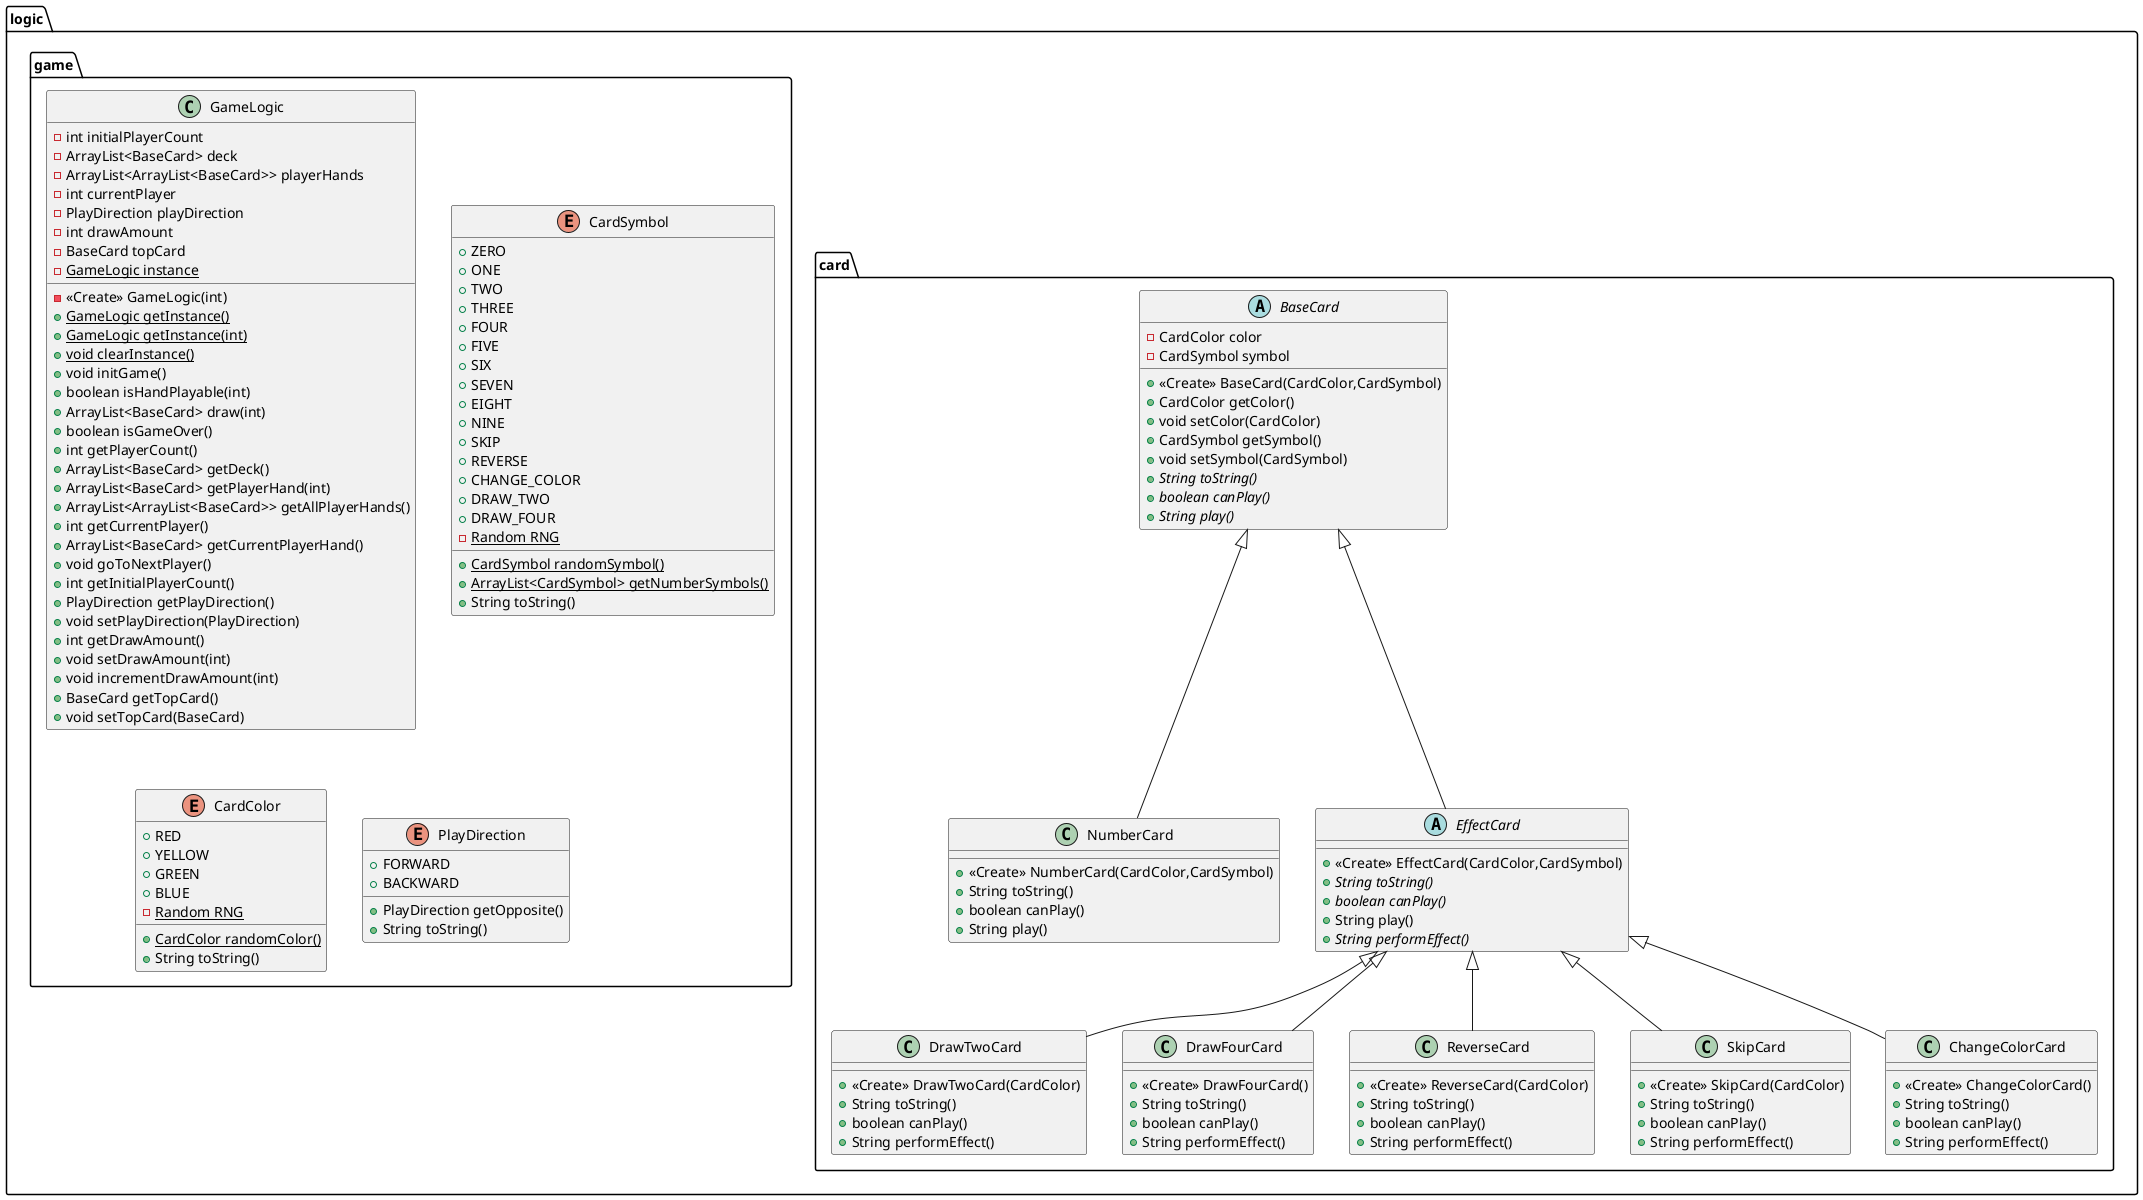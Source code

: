 @startuml
abstract class logic.card.BaseCard {
- CardColor color
- CardSymbol symbol
+ <<Create>> BaseCard(CardColor,CardSymbol)
+ CardColor getColor()
+ void setColor(CardColor)
+ CardSymbol getSymbol()
+ void setSymbol(CardSymbol)
+ {abstract}String toString()
+ {abstract}boolean canPlay()
+ {abstract}String play()
}
class logic.card.DrawTwoCard {
+ <<Create>> DrawTwoCard(CardColor)
+ String toString()
+ boolean canPlay()
+ String performEffect()
}
class logic.card.DrawFourCard {
+ <<Create>> DrawFourCard()
+ String toString()
+ boolean canPlay()
+ String performEffect()
}
class logic.card.NumberCard {
+ <<Create>> NumberCard(CardColor,CardSymbol)
+ String toString()
+ boolean canPlay()
+ String play()
}
class logic.game.GameLogic {
- int initialPlayerCount
- ArrayList<BaseCard> deck
- ArrayList<ArrayList<BaseCard>> playerHands
- int currentPlayer
- PlayDirection playDirection
- int drawAmount
- BaseCard topCard
- {static} GameLogic instance
- <<Create>> GameLogic(int)
+ {static} GameLogic getInstance()
+ {static} GameLogic getInstance(int)
+ {static} void clearInstance()
+ void initGame()
+ boolean isHandPlayable(int)
+ ArrayList<BaseCard> draw(int)
+ boolean isGameOver()
+ int getPlayerCount()
+ ArrayList<BaseCard> getDeck()
+ ArrayList<BaseCard> getPlayerHand(int)
+ ArrayList<ArrayList<BaseCard>> getAllPlayerHands()
+ int getCurrentPlayer()
+ ArrayList<BaseCard> getCurrentPlayerHand()
+ void goToNextPlayer()
+ int getInitialPlayerCount()
+ PlayDirection getPlayDirection()
+ void setPlayDirection(PlayDirection)
+ int getDrawAmount()
+ void setDrawAmount(int)
+ void incrementDrawAmount(int)
+ BaseCard getTopCard()
+ void setTopCard(BaseCard)
}
enum logic.game.CardSymbol {
+  ZERO
+  ONE
+  TWO
+  THREE
+  FOUR
+  FIVE
+  SIX
+  SEVEN
+  EIGHT
+  NINE
+  SKIP
+  REVERSE
+  CHANGE_COLOR
+  DRAW_TWO
+  DRAW_FOUR
- {static} Random RNG
+ {static} CardSymbol randomSymbol()
+ {static} ArrayList<CardSymbol> getNumberSymbols()
+ String toString()
}
enum logic.game.CardColor {
+  RED
+  YELLOW
+  GREEN
+  BLUE
- {static} Random RNG
+ {static} CardColor randomColor()
+ String toString()
}
enum logic.game.PlayDirection {
+  FORWARD
+  BACKWARD
+ PlayDirection getOpposite()
+ String toString()
}
class logic.card.ReverseCard {
+ <<Create>> ReverseCard(CardColor)
+ String toString()
+ boolean canPlay()
+ String performEffect()
}
class logic.card.SkipCard {
+ <<Create>> SkipCard(CardColor)
+ String toString()
+ boolean canPlay()
+ String performEffect()
}
class logic.card.ChangeColorCard {
+ <<Create>> ChangeColorCard()
+ String toString()
+ boolean canPlay()
+ String performEffect()
}
abstract class logic.card.EffectCard {
+ <<Create>> EffectCard(CardColor,CardSymbol)
+ {abstract}String toString()
+ {abstract}boolean canPlay()
+ String play()
+ {abstract}String performEffect()
}


logic.card.EffectCard <|-- logic.card.DrawTwoCard
logic.card.EffectCard <|-- logic.card.DrawFourCard
logic.card.BaseCard <|-- logic.card.NumberCard
logic.card.EffectCard <|-- logic.card.ReverseCard
logic.card.EffectCard <|-- logic.card.SkipCard
logic.card.EffectCard <|-- logic.card.ChangeColorCard
logic.card.BaseCard <|-- logic.card.EffectCard
@enduml
